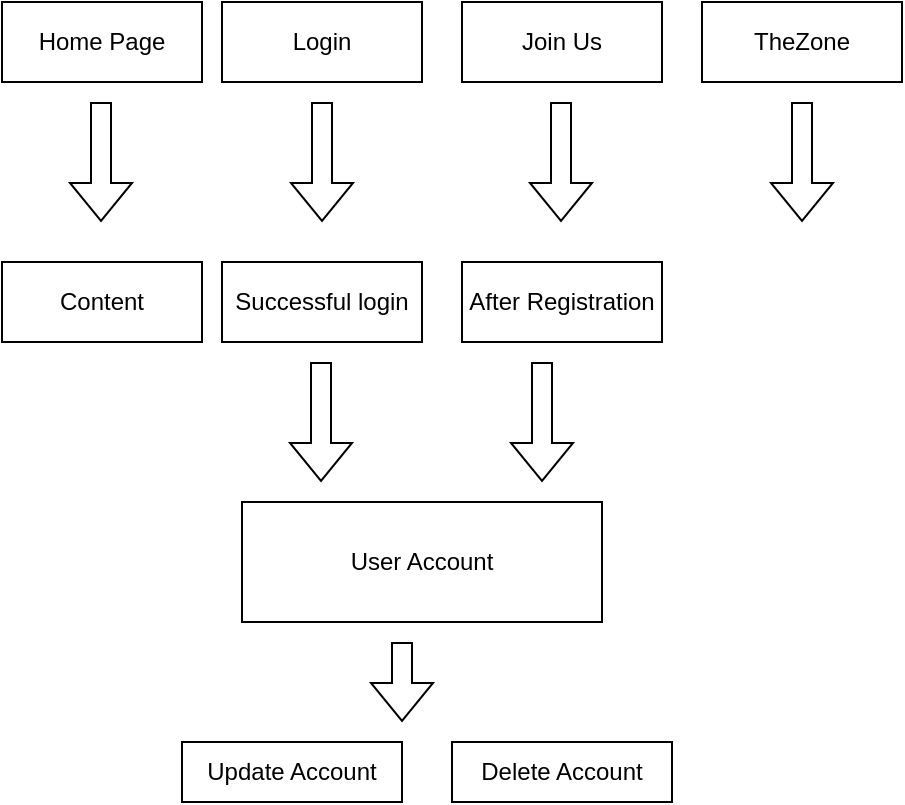 <mxfile version="20.0.1" type="github">
  <diagram id="gvSKkbfNwhEAVcsit9nm" name="Page-1">
    <mxGraphModel dx="1422" dy="819" grid="1" gridSize="10" guides="1" tooltips="1" connect="1" arrows="1" fold="1" page="1" pageScale="1" pageWidth="850" pageHeight="1100" math="0" shadow="0">
      <root>
        <mxCell id="0" />
        <mxCell id="1" parent="0" />
        <mxCell id="Lgj8eQEdXFoymzmHhg29-1" value="Home Page" style="rounded=0;whiteSpace=wrap;html=1;" parent="1" vertex="1">
          <mxGeometry x="100" y="40" width="100" height="40" as="geometry" />
        </mxCell>
        <mxCell id="Lgj8eQEdXFoymzmHhg29-2" value="Login" style="rounded=0;whiteSpace=wrap;html=1;" parent="1" vertex="1">
          <mxGeometry x="210" y="40" width="100" height="40" as="geometry" />
        </mxCell>
        <mxCell id="Lgj8eQEdXFoymzmHhg29-3" value="Join Us" style="rounded=0;whiteSpace=wrap;html=1;" parent="1" vertex="1">
          <mxGeometry x="330" y="40" width="100" height="40" as="geometry" />
        </mxCell>
        <mxCell id="Lgj8eQEdXFoymzmHhg29-4" value="TheZone" style="rounded=0;whiteSpace=wrap;html=1;" parent="1" vertex="1">
          <mxGeometry x="450" y="40" width="100" height="40" as="geometry" />
        </mxCell>
        <mxCell id="Lgj8eQEdXFoymzmHhg29-5" value="Content" style="rounded=0;whiteSpace=wrap;html=1;" parent="1" vertex="1">
          <mxGeometry x="100" y="170" width="100" height="40" as="geometry" />
        </mxCell>
        <mxCell id="Lgj8eQEdXFoymzmHhg29-9" value="" style="shape=flexArrow;endArrow=classic;html=1;rounded=0;" parent="1" edge="1">
          <mxGeometry width="50" height="50" relative="1" as="geometry">
            <mxPoint x="149.5" y="90" as="sourcePoint" />
            <mxPoint x="149.5" y="150" as="targetPoint" />
          </mxGeometry>
        </mxCell>
        <mxCell id="Lgj8eQEdXFoymzmHhg29-10" value="" style="shape=flexArrow;endArrow=classic;html=1;rounded=0;" parent="1" edge="1">
          <mxGeometry width="50" height="50" relative="1" as="geometry">
            <mxPoint x="500" y="90" as="sourcePoint" />
            <mxPoint x="500" y="150" as="targetPoint" />
          </mxGeometry>
        </mxCell>
        <mxCell id="Lgj8eQEdXFoymzmHhg29-11" value="" style="shape=flexArrow;endArrow=classic;html=1;rounded=0;" parent="1" edge="1">
          <mxGeometry width="50" height="50" relative="1" as="geometry">
            <mxPoint x="379.5" y="90" as="sourcePoint" />
            <mxPoint x="379.5" y="150" as="targetPoint" />
          </mxGeometry>
        </mxCell>
        <mxCell id="Lgj8eQEdXFoymzmHhg29-12" value="" style="shape=flexArrow;endArrow=classic;html=1;rounded=0;" parent="1" edge="1">
          <mxGeometry width="50" height="50" relative="1" as="geometry">
            <mxPoint x="260" y="90" as="sourcePoint" />
            <mxPoint x="260" y="150" as="targetPoint" />
          </mxGeometry>
        </mxCell>
        <mxCell id="XuaBeWZKzAXTyO8e4Qta-1" value="Successful login" style="rounded=0;whiteSpace=wrap;html=1;" parent="1" vertex="1">
          <mxGeometry x="210" y="170" width="100" height="40" as="geometry" />
        </mxCell>
        <mxCell id="XuaBeWZKzAXTyO8e4Qta-2" value="After Registration" style="rounded=0;whiteSpace=wrap;html=1;" parent="1" vertex="1">
          <mxGeometry x="330" y="170" width="100" height="40" as="geometry" />
        </mxCell>
        <mxCell id="XuaBeWZKzAXTyO8e4Qta-4" value="" style="shape=flexArrow;endArrow=classic;html=1;rounded=0;" parent="1" edge="1">
          <mxGeometry width="50" height="50" relative="1" as="geometry">
            <mxPoint x="259.5" y="220" as="sourcePoint" />
            <mxPoint x="259.5" y="280" as="targetPoint" />
          </mxGeometry>
        </mxCell>
        <mxCell id="XuaBeWZKzAXTyO8e4Qta-5" value="" style="shape=flexArrow;endArrow=classic;html=1;rounded=0;" parent="1" edge="1">
          <mxGeometry width="50" height="50" relative="1" as="geometry">
            <mxPoint x="370" y="220" as="sourcePoint" />
            <mxPoint x="370" y="280" as="targetPoint" />
          </mxGeometry>
        </mxCell>
        <mxCell id="XuaBeWZKzAXTyO8e4Qta-6" value="User Account" style="rounded=0;whiteSpace=wrap;html=1;" parent="1" vertex="1">
          <mxGeometry x="220" y="290" width="180" height="60" as="geometry" />
        </mxCell>
        <mxCell id="hYDIc72p4CeGcWEvr4Sk-1" value="Update Account" style="rounded=0;whiteSpace=wrap;html=1;" vertex="1" parent="1">
          <mxGeometry x="190" y="410" width="110" height="30" as="geometry" />
        </mxCell>
        <mxCell id="hYDIc72p4CeGcWEvr4Sk-2" value="Delete Account" style="rounded=0;whiteSpace=wrap;html=1;" vertex="1" parent="1">
          <mxGeometry x="325" y="410" width="110" height="30" as="geometry" />
        </mxCell>
        <mxCell id="hYDIc72p4CeGcWEvr4Sk-3" value="" style="shape=flexArrow;endArrow=classic;html=1;rounded=0;" edge="1" parent="1">
          <mxGeometry width="50" height="50" relative="1" as="geometry">
            <mxPoint x="300" y="360" as="sourcePoint" />
            <mxPoint x="300" y="400" as="targetPoint" />
          </mxGeometry>
        </mxCell>
      </root>
    </mxGraphModel>
  </diagram>
</mxfile>
